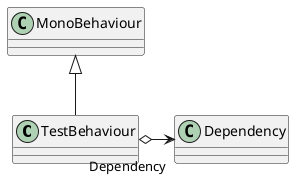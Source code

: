 @startuml
class TestBehaviour {
}
MonoBehaviour <|-- TestBehaviour
TestBehaviour o-> "Dependency" Dependency
@enduml
